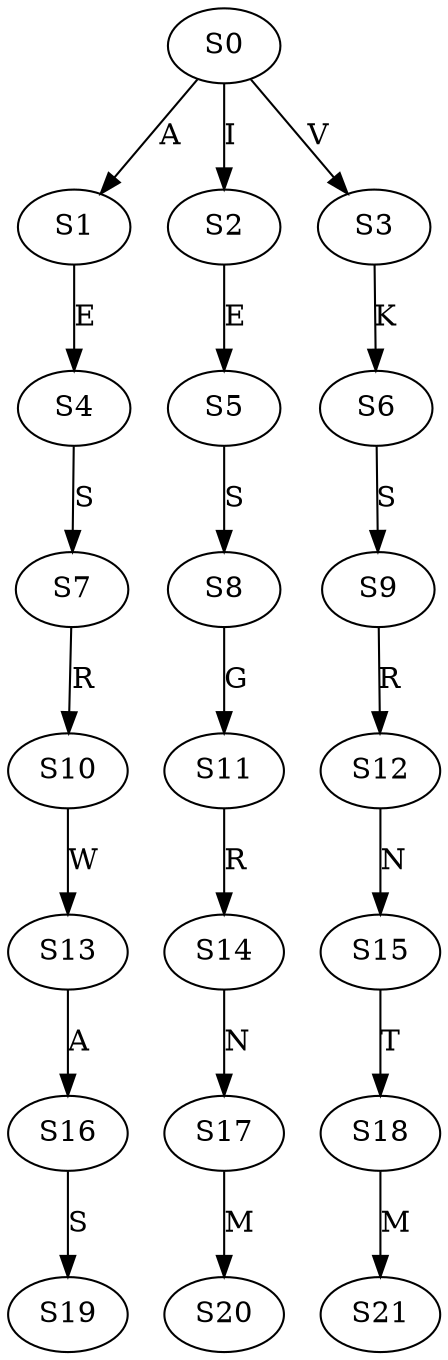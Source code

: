 strict digraph  {
	S0 -> S1 [ label = A ];
	S0 -> S2 [ label = I ];
	S0 -> S3 [ label = V ];
	S1 -> S4 [ label = E ];
	S2 -> S5 [ label = E ];
	S3 -> S6 [ label = K ];
	S4 -> S7 [ label = S ];
	S5 -> S8 [ label = S ];
	S6 -> S9 [ label = S ];
	S7 -> S10 [ label = R ];
	S8 -> S11 [ label = G ];
	S9 -> S12 [ label = R ];
	S10 -> S13 [ label = W ];
	S11 -> S14 [ label = R ];
	S12 -> S15 [ label = N ];
	S13 -> S16 [ label = A ];
	S14 -> S17 [ label = N ];
	S15 -> S18 [ label = T ];
	S16 -> S19 [ label = S ];
	S17 -> S20 [ label = M ];
	S18 -> S21 [ label = M ];
}

